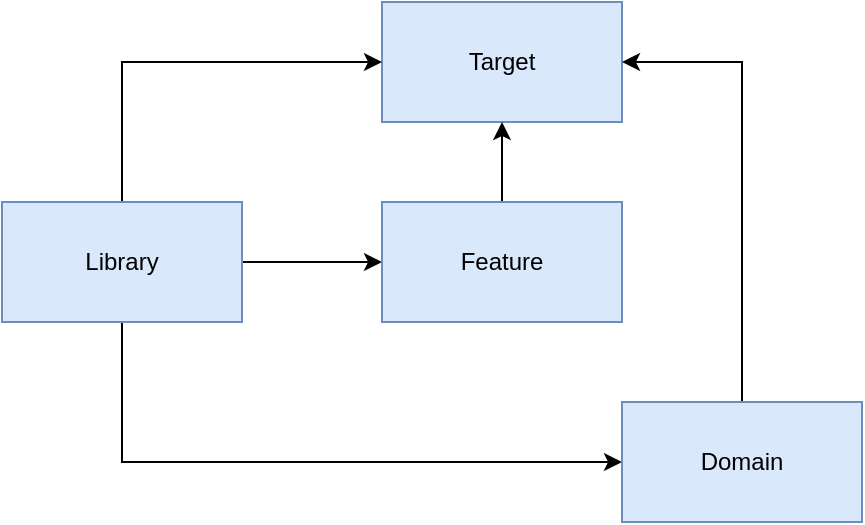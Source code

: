 <mxfile version="21.2.2" type="device">
  <diagram name="Page-1" id="9i-yjXbVD_u8_a7-DjK-">
    <mxGraphModel dx="591" dy="358" grid="1" gridSize="10" guides="1" tooltips="1" connect="1" arrows="1" fold="1" page="1" pageScale="1" pageWidth="827" pageHeight="1169" math="0" shadow="0">
      <root>
        <mxCell id="0" />
        <mxCell id="1" parent="0" />
        <mxCell id="TYZREBzoiEDtfBMZYVXi-1" value="Target" style="rounded=0;whiteSpace=wrap;html=1;fillColor=#dae8fc;strokeColor=#6c8ebf;" vertex="1" parent="1">
          <mxGeometry x="400" y="80" width="120" height="60" as="geometry" />
        </mxCell>
        <mxCell id="TYZREBzoiEDtfBMZYVXi-7" style="edgeStyle=orthogonalEdgeStyle;rounded=0;orthogonalLoop=1;jettySize=auto;html=1;exitX=1;exitY=0.5;exitDx=0;exitDy=0;entryX=0;entryY=0.5;entryDx=0;entryDy=0;" edge="1" parent="1" source="TYZREBzoiEDtfBMZYVXi-2" target="TYZREBzoiEDtfBMZYVXi-3">
          <mxGeometry relative="1" as="geometry" />
        </mxCell>
        <mxCell id="TYZREBzoiEDtfBMZYVXi-8" style="edgeStyle=orthogonalEdgeStyle;rounded=0;orthogonalLoop=1;jettySize=auto;html=1;exitX=0.5;exitY=0;exitDx=0;exitDy=0;entryX=0;entryY=0.5;entryDx=0;entryDy=0;" edge="1" parent="1" source="TYZREBzoiEDtfBMZYVXi-2" target="TYZREBzoiEDtfBMZYVXi-1">
          <mxGeometry relative="1" as="geometry" />
        </mxCell>
        <mxCell id="TYZREBzoiEDtfBMZYVXi-9" style="edgeStyle=orthogonalEdgeStyle;rounded=0;orthogonalLoop=1;jettySize=auto;html=1;exitX=0.5;exitY=1;exitDx=0;exitDy=0;entryX=0;entryY=0.5;entryDx=0;entryDy=0;" edge="1" parent="1" source="TYZREBzoiEDtfBMZYVXi-2" target="TYZREBzoiEDtfBMZYVXi-4">
          <mxGeometry relative="1" as="geometry" />
        </mxCell>
        <mxCell id="TYZREBzoiEDtfBMZYVXi-2" value="Library" style="rounded=0;whiteSpace=wrap;html=1;fillColor=#dae8fc;strokeColor=#6c8ebf;" vertex="1" parent="1">
          <mxGeometry x="210" y="180" width="120" height="60" as="geometry" />
        </mxCell>
        <mxCell id="TYZREBzoiEDtfBMZYVXi-5" style="edgeStyle=orthogonalEdgeStyle;rounded=0;orthogonalLoop=1;jettySize=auto;html=1;exitX=0.5;exitY=0;exitDx=0;exitDy=0;entryX=0.5;entryY=1;entryDx=0;entryDy=0;" edge="1" parent="1" source="TYZREBzoiEDtfBMZYVXi-3" target="TYZREBzoiEDtfBMZYVXi-1">
          <mxGeometry relative="1" as="geometry" />
        </mxCell>
        <mxCell id="TYZREBzoiEDtfBMZYVXi-3" value="Feature" style="rounded=0;whiteSpace=wrap;html=1;fillColor=#dae8fc;strokeColor=#6c8ebf;" vertex="1" parent="1">
          <mxGeometry x="400" y="180" width="120" height="60" as="geometry" />
        </mxCell>
        <mxCell id="TYZREBzoiEDtfBMZYVXi-6" style="edgeStyle=orthogonalEdgeStyle;rounded=0;orthogonalLoop=1;jettySize=auto;html=1;exitX=0.5;exitY=0;exitDx=0;exitDy=0;entryX=1;entryY=0.5;entryDx=0;entryDy=0;" edge="1" parent="1" source="TYZREBzoiEDtfBMZYVXi-4" target="TYZREBzoiEDtfBMZYVXi-1">
          <mxGeometry relative="1" as="geometry" />
        </mxCell>
        <mxCell id="TYZREBzoiEDtfBMZYVXi-4" value="Domain" style="rounded=0;whiteSpace=wrap;html=1;fillColor=#dae8fc;strokeColor=#6c8ebf;" vertex="1" parent="1">
          <mxGeometry x="520" y="280" width="120" height="60" as="geometry" />
        </mxCell>
        <mxCell id="TYZREBzoiEDtfBMZYVXi-10" value="" style="shape=image;verticalLabelPosition=bottom;labelBackgroundColor=default;verticalAlign=top;aspect=fixed;imageAspect=0;image=https://upload.wikimedia.org/wikipedia/commons/thumb/0/06/Kotlin_Icon.svg/2048px-Kotlin_Icon.svg.png;" vertex="1" parent="1">
          <mxGeometry x="210" y="222" width="18" height="18" as="geometry" />
        </mxCell>
        <mxCell id="TYZREBzoiEDtfBMZYVXi-11" value="" style="shape=image;verticalLabelPosition=bottom;labelBackgroundColor=default;verticalAlign=top;aspect=fixed;imageAspect=0;image=https://upload.wikimedia.org/wikipedia/commons/thumb/0/06/Kotlin_Icon.svg/2048px-Kotlin_Icon.svg.png;" vertex="1" parent="1">
          <mxGeometry x="520" y="322" width="18" height="18" as="geometry" />
        </mxCell>
        <mxCell id="TYZREBzoiEDtfBMZYVXi-12" value="" style="shape=image;verticalLabelPosition=bottom;labelBackgroundColor=default;verticalAlign=top;aspect=fixed;imageAspect=0;image=https://upload.wikimedia.org/wikipedia/commons/thumb/d/d7/Android_robot.svg/1745px-Android_robot.svg.png;" vertex="1" parent="1">
          <mxGeometry x="400" y="222.39" width="15" height="17.61" as="geometry" />
        </mxCell>
        <mxCell id="TYZREBzoiEDtfBMZYVXi-13" value="" style="shape=image;verticalLabelPosition=bottom;labelBackgroundColor=default;verticalAlign=top;aspect=fixed;imageAspect=0;image=https://upload.wikimedia.org/wikipedia/commons/thumb/d/d7/Android_robot.svg/1745px-Android_robot.svg.png;" vertex="1" parent="1">
          <mxGeometry x="399" y="122.39" width="15" height="17.61" as="geometry" />
        </mxCell>
      </root>
    </mxGraphModel>
  </diagram>
</mxfile>
